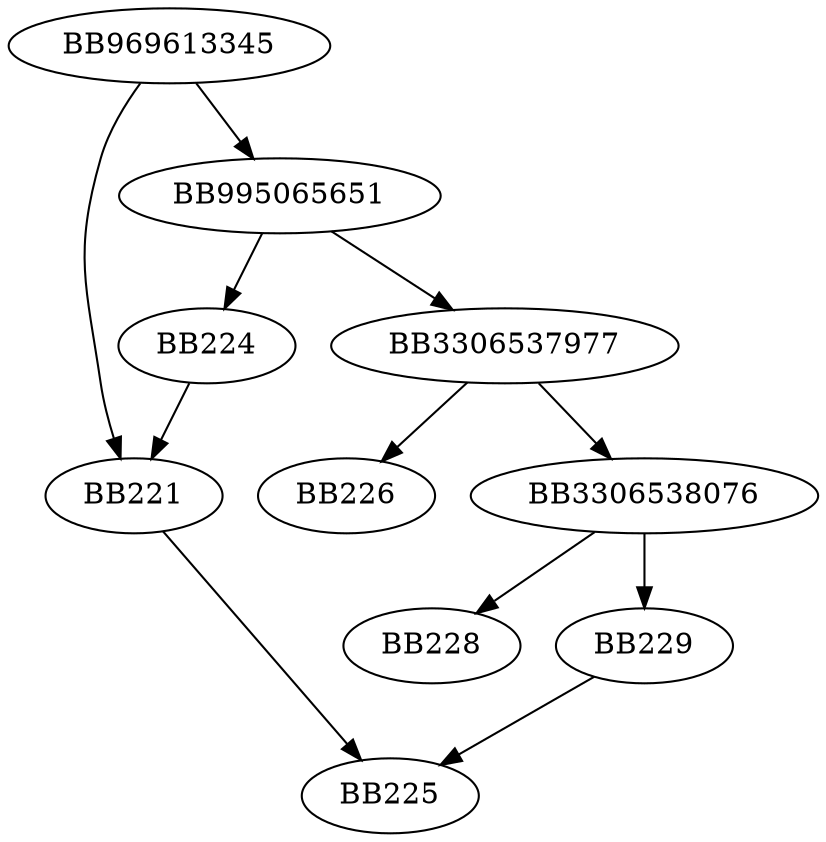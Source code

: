 digraph G{
	BB969613345->BB221;
	BB969613345->BB995065651;
	BB995065651->BB3306537977;
	BB995065651->BB224;
	BB224->BB221;
	BB221->BB225;
	BB3306537977->BB226;
	BB3306537977->BB3306538076;
	BB3306538076->BB228;
	BB3306538076->BB229;
	BB229->BB225;
}
